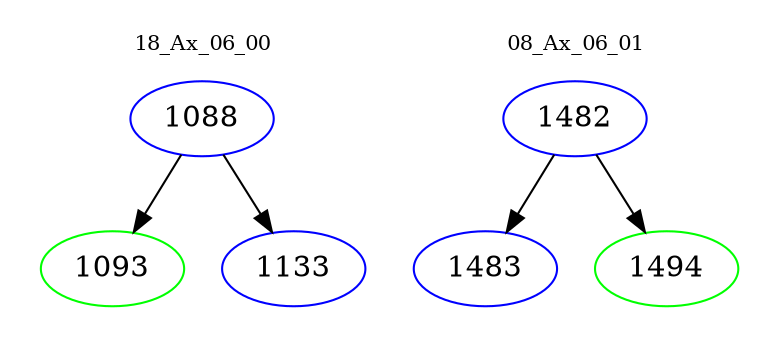 digraph{
subgraph cluster_0 {
color = white
label = "18_Ax_06_00";
fontsize=10;
T0_1088 [label="1088", color="blue"]
T0_1088 -> T0_1093 [color="black"]
T0_1093 [label="1093", color="green"]
T0_1088 -> T0_1133 [color="black"]
T0_1133 [label="1133", color="blue"]
}
subgraph cluster_1 {
color = white
label = "08_Ax_06_01";
fontsize=10;
T1_1482 [label="1482", color="blue"]
T1_1482 -> T1_1483 [color="black"]
T1_1483 [label="1483", color="blue"]
T1_1482 -> T1_1494 [color="black"]
T1_1494 [label="1494", color="green"]
}
}
